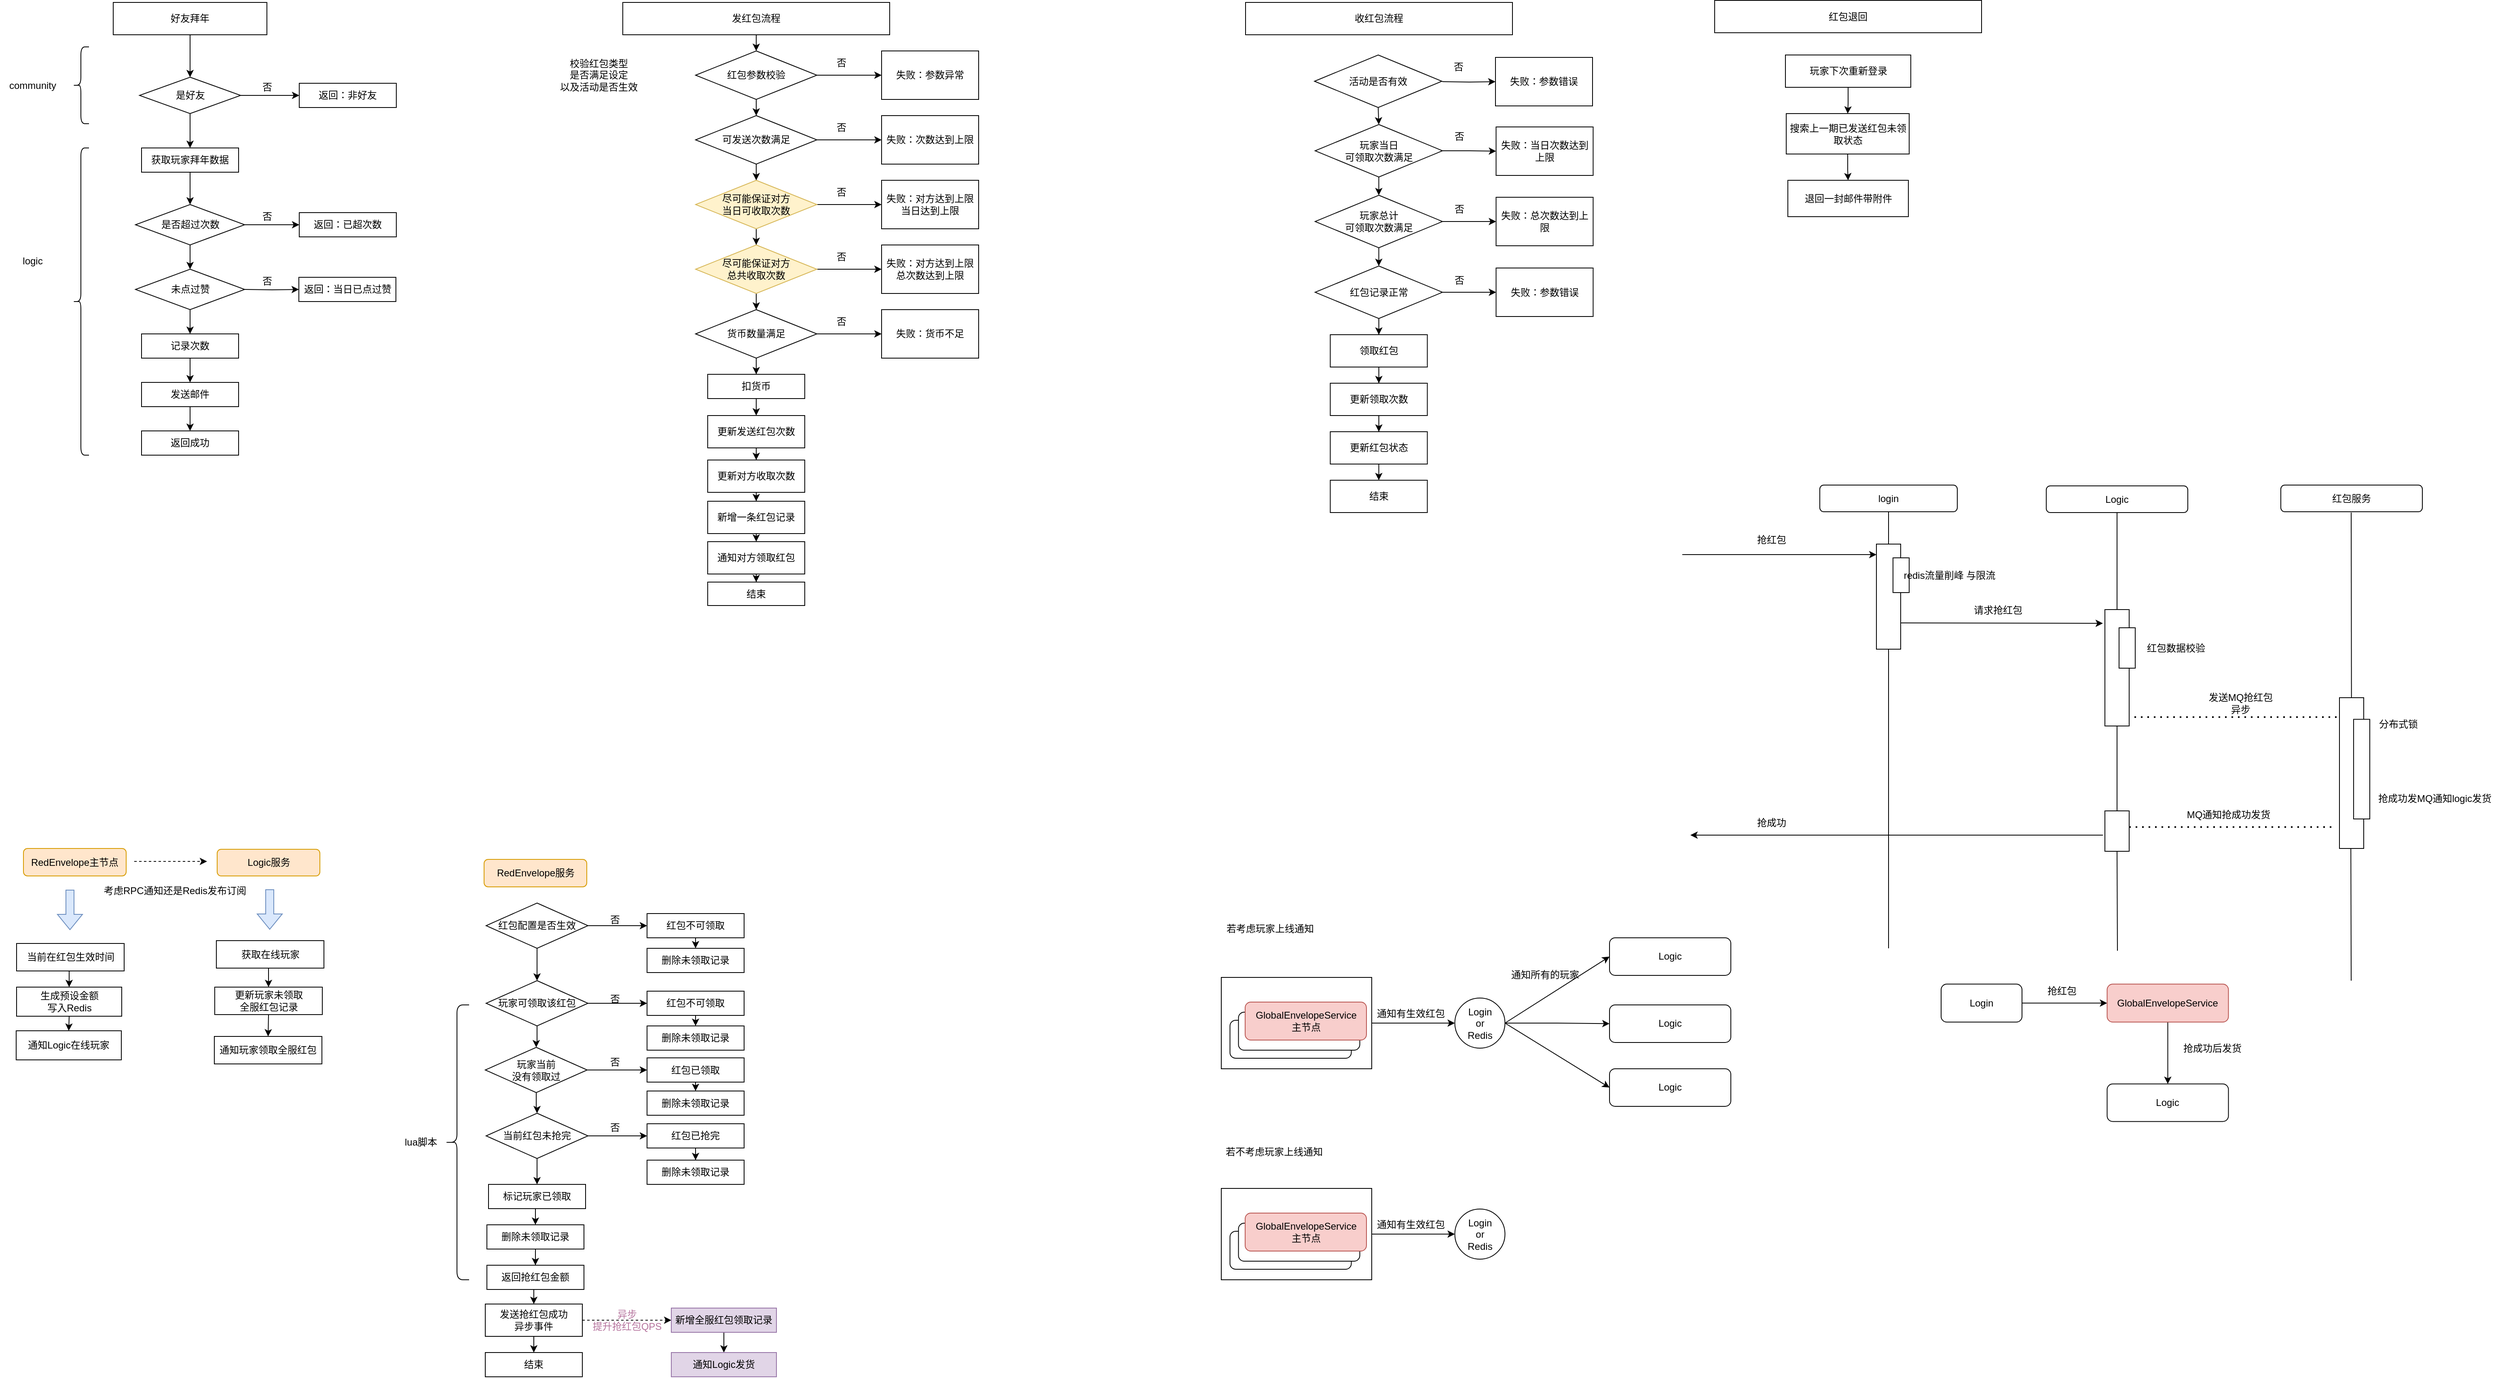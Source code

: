 <mxfile version="22.1.11" type="github">
  <diagram name="第 1 页" id="k30AQ0_j8heJgkMwq7Cr">
    <mxGraphModel dx="1434" dy="746" grid="1" gridSize="10" guides="1" tooltips="1" connect="1" arrows="1" fold="1" page="1" pageScale="1" pageWidth="4681" pageHeight="3300" math="0" shadow="0">
      <root>
        <mxCell id="0" />
        <mxCell id="1" parent="0" />
        <mxCell id="hCHVj-DYUr4DhaBlKn4_-14" style="edgeStyle=orthogonalEdgeStyle;rounded=0;orthogonalLoop=1;jettySize=auto;html=1;exitX=0.5;exitY=1;exitDx=0;exitDy=0;entryX=0.5;entryY=0;entryDx=0;entryDy=0;" parent="1" source="hCHVj-DYUr4DhaBlKn4_-1" target="hCHVj-DYUr4DhaBlKn4_-4" edge="1">
          <mxGeometry relative="1" as="geometry" />
        </mxCell>
        <mxCell id="hCHVj-DYUr4DhaBlKn4_-1" value="好友拜年" style="rounded=0;whiteSpace=wrap;html=1;" parent="1" vertex="1">
          <mxGeometry x="220" y="90" width="190" height="40" as="geometry" />
        </mxCell>
        <mxCell id="hCHVj-DYUr4DhaBlKn4_-15" style="edgeStyle=orthogonalEdgeStyle;rounded=0;orthogonalLoop=1;jettySize=auto;html=1;" parent="1" source="hCHVj-DYUr4DhaBlKn4_-4" target="hCHVj-DYUr4DhaBlKn4_-5" edge="1">
          <mxGeometry relative="1" as="geometry" />
        </mxCell>
        <mxCell id="hCHVj-DYUr4DhaBlKn4_-17" style="edgeStyle=orthogonalEdgeStyle;rounded=0;orthogonalLoop=1;jettySize=auto;html=1;exitX=0.5;exitY=1;exitDx=0;exitDy=0;" parent="1" source="hCHVj-DYUr4DhaBlKn4_-4" target="hCHVj-DYUr4DhaBlKn4_-7" edge="1">
          <mxGeometry relative="1" as="geometry" />
        </mxCell>
        <mxCell id="hCHVj-DYUr4DhaBlKn4_-4" value="是好友" style="rhombus;whiteSpace=wrap;html=1;" parent="1" vertex="1">
          <mxGeometry x="252.5" y="182.5" width="125" height="45" as="geometry" />
        </mxCell>
        <mxCell id="hCHVj-DYUr4DhaBlKn4_-5" value="返回：非好友" style="rounded=0;whiteSpace=wrap;html=1;" parent="1" vertex="1">
          <mxGeometry x="450" y="190" width="120" height="30" as="geometry" />
        </mxCell>
        <mxCell id="hCHVj-DYUr4DhaBlKn4_-18" style="edgeStyle=orthogonalEdgeStyle;rounded=0;orthogonalLoop=1;jettySize=auto;html=1;exitX=0.5;exitY=1;exitDx=0;exitDy=0;entryX=0.5;entryY=0;entryDx=0;entryDy=0;" parent="1" source="hCHVj-DYUr4DhaBlKn4_-7" target="hCHVj-DYUr4DhaBlKn4_-8" edge="1">
          <mxGeometry relative="1" as="geometry" />
        </mxCell>
        <mxCell id="hCHVj-DYUr4DhaBlKn4_-7" value="获取玩家拜年数据" style="rounded=0;whiteSpace=wrap;html=1;" parent="1" vertex="1">
          <mxGeometry x="255" y="270" width="120" height="30" as="geometry" />
        </mxCell>
        <mxCell id="hCHVj-DYUr4DhaBlKn4_-19" style="edgeStyle=orthogonalEdgeStyle;rounded=0;orthogonalLoop=1;jettySize=auto;html=1;exitX=0.5;exitY=1;exitDx=0;exitDy=0;entryX=0.5;entryY=0;entryDx=0;entryDy=0;" parent="1" target="hCHVj-DYUr4DhaBlKn4_-11" edge="1">
          <mxGeometry relative="1" as="geometry">
            <mxPoint x="315" y="470" as="sourcePoint" />
          </mxGeometry>
        </mxCell>
        <mxCell id="hCHVj-DYUr4DhaBlKn4_-22" style="edgeStyle=orthogonalEdgeStyle;rounded=0;orthogonalLoop=1;jettySize=auto;html=1;exitX=1;exitY=0.5;exitDx=0;exitDy=0;" parent="1" source="hCHVj-DYUr4DhaBlKn4_-8" target="hCHVj-DYUr4DhaBlKn4_-9" edge="1">
          <mxGeometry relative="1" as="geometry" />
        </mxCell>
        <mxCell id="hCHVj-DYUr4DhaBlKn4_-32" style="edgeStyle=orthogonalEdgeStyle;rounded=0;orthogonalLoop=1;jettySize=auto;html=1;exitX=0.5;exitY=1;exitDx=0;exitDy=0;" parent="1" source="hCHVj-DYUr4DhaBlKn4_-8" target="hCHVj-DYUr4DhaBlKn4_-28" edge="1">
          <mxGeometry relative="1" as="geometry" />
        </mxCell>
        <mxCell id="hCHVj-DYUr4DhaBlKn4_-8" value="是否超过次数" style="rhombus;whiteSpace=wrap;html=1;" parent="1" vertex="1">
          <mxGeometry x="247.5" y="340" width="135" height="50" as="geometry" />
        </mxCell>
        <mxCell id="hCHVj-DYUr4DhaBlKn4_-9" value="返回：已超次数" style="rounded=0;whiteSpace=wrap;html=1;" parent="1" vertex="1">
          <mxGeometry x="450" y="350" width="120" height="30" as="geometry" />
        </mxCell>
        <mxCell id="hCHVj-DYUr4DhaBlKn4_-20" style="edgeStyle=orthogonalEdgeStyle;rounded=0;orthogonalLoop=1;jettySize=auto;html=1;exitX=0.5;exitY=1;exitDx=0;exitDy=0;" parent="1" source="hCHVj-DYUr4DhaBlKn4_-11" target="hCHVj-DYUr4DhaBlKn4_-12" edge="1">
          <mxGeometry relative="1" as="geometry" />
        </mxCell>
        <mxCell id="hCHVj-DYUr4DhaBlKn4_-11" value="记录次数" style="rounded=0;whiteSpace=wrap;html=1;" parent="1" vertex="1">
          <mxGeometry x="255" y="500" width="120" height="30" as="geometry" />
        </mxCell>
        <mxCell id="hCHVj-DYUr4DhaBlKn4_-21" style="edgeStyle=orthogonalEdgeStyle;rounded=0;orthogonalLoop=1;jettySize=auto;html=1;exitX=0.5;exitY=1;exitDx=0;exitDy=0;entryX=0.5;entryY=0;entryDx=0;entryDy=0;" parent="1" source="hCHVj-DYUr4DhaBlKn4_-12" target="hCHVj-DYUr4DhaBlKn4_-13" edge="1">
          <mxGeometry relative="1" as="geometry" />
        </mxCell>
        <mxCell id="hCHVj-DYUr4DhaBlKn4_-12" value="发送邮件" style="rounded=0;whiteSpace=wrap;html=1;" parent="1" vertex="1">
          <mxGeometry x="255" y="560" width="120" height="30" as="geometry" />
        </mxCell>
        <mxCell id="hCHVj-DYUr4DhaBlKn4_-13" value="返回成功" style="rounded=0;whiteSpace=wrap;html=1;" parent="1" vertex="1">
          <mxGeometry x="255" y="620" width="120" height="30" as="geometry" />
        </mxCell>
        <mxCell id="hCHVj-DYUr4DhaBlKn4_-16" value="否" style="text;html=1;align=center;verticalAlign=middle;resizable=0;points=[];autosize=1;strokeColor=none;fillColor=none;" parent="1" vertex="1">
          <mxGeometry x="390" y="180" width="40" height="30" as="geometry" />
        </mxCell>
        <mxCell id="hCHVj-DYUr4DhaBlKn4_-23" value="否" style="text;html=1;align=center;verticalAlign=middle;resizable=0;points=[];autosize=1;strokeColor=none;fillColor=none;" parent="1" vertex="1">
          <mxGeometry x="390" y="340" width="40" height="30" as="geometry" />
        </mxCell>
        <mxCell id="hCHVj-DYUr4DhaBlKn4_-24" value="" style="shape=curlyBracket;whiteSpace=wrap;html=1;rounded=1;labelPosition=left;verticalLabelPosition=middle;align=right;verticalAlign=middle;" parent="1" vertex="1">
          <mxGeometry x="170" y="145" width="20" height="95" as="geometry" />
        </mxCell>
        <mxCell id="hCHVj-DYUr4DhaBlKn4_-25" value="community" style="text;html=1;align=center;verticalAlign=middle;resizable=0;points=[];autosize=1;strokeColor=none;fillColor=none;" parent="1" vertex="1">
          <mxGeometry x="80" y="177.5" width="80" height="30" as="geometry" />
        </mxCell>
        <mxCell id="hCHVj-DYUr4DhaBlKn4_-26" value="" style="shape=curlyBracket;whiteSpace=wrap;html=1;rounded=1;labelPosition=left;verticalLabelPosition=middle;align=right;verticalAlign=middle;" parent="1" vertex="1">
          <mxGeometry x="170" y="270" width="20" height="380" as="geometry" />
        </mxCell>
        <mxCell id="hCHVj-DYUr4DhaBlKn4_-27" value="logic" style="text;html=1;align=center;verticalAlign=middle;resizable=0;points=[];autosize=1;strokeColor=none;fillColor=none;" parent="1" vertex="1">
          <mxGeometry x="95" y="395" width="50" height="30" as="geometry" />
        </mxCell>
        <mxCell id="hCHVj-DYUr4DhaBlKn4_-28" value="未点过赞" style="rhombus;whiteSpace=wrap;html=1;" parent="1" vertex="1">
          <mxGeometry x="247.5" y="420" width="135" height="50" as="geometry" />
        </mxCell>
        <mxCell id="hCHVj-DYUr4DhaBlKn4_-29" style="edgeStyle=orthogonalEdgeStyle;rounded=0;orthogonalLoop=1;jettySize=auto;html=1;exitX=1;exitY=0.5;exitDx=0;exitDy=0;" parent="1" target="hCHVj-DYUr4DhaBlKn4_-30" edge="1">
          <mxGeometry relative="1" as="geometry">
            <mxPoint x="382.5" y="445" as="sourcePoint" />
          </mxGeometry>
        </mxCell>
        <mxCell id="hCHVj-DYUr4DhaBlKn4_-30" value="返回：当日已点过赞" style="rounded=0;whiteSpace=wrap;html=1;" parent="1" vertex="1">
          <mxGeometry x="449.5" y="430" width="120" height="30" as="geometry" />
        </mxCell>
        <mxCell id="hCHVj-DYUr4DhaBlKn4_-31" value="否" style="text;html=1;align=center;verticalAlign=middle;resizable=0;points=[];autosize=1;strokeColor=none;fillColor=none;" parent="1" vertex="1">
          <mxGeometry x="389.5" y="420" width="40" height="30" as="geometry" />
        </mxCell>
        <mxCell id="Fgh959vgi-olLZx6snVr-22" style="edgeStyle=orthogonalEdgeStyle;rounded=0;orthogonalLoop=1;jettySize=auto;html=1;exitX=0.5;exitY=1;exitDx=0;exitDy=0;entryX=0.5;entryY=0;entryDx=0;entryDy=0;" parent="1" source="Fgh959vgi-olLZx6snVr-1" target="Fgh959vgi-olLZx6snVr-3" edge="1">
          <mxGeometry relative="1" as="geometry" />
        </mxCell>
        <mxCell id="Fgh959vgi-olLZx6snVr-1" value="发红包流程" style="rounded=0;whiteSpace=wrap;html=1;" parent="1" vertex="1">
          <mxGeometry x="850" y="90" width="330" height="40" as="geometry" />
        </mxCell>
        <mxCell id="Fgh959vgi-olLZx6snVr-23" style="edgeStyle=orthogonalEdgeStyle;rounded=0;orthogonalLoop=1;jettySize=auto;html=1;exitX=0.5;exitY=1;exitDx=0;exitDy=0;" parent="1" source="Fgh959vgi-olLZx6snVr-3" target="Fgh959vgi-olLZx6snVr-5" edge="1">
          <mxGeometry relative="1" as="geometry" />
        </mxCell>
        <mxCell id="Fgh959vgi-olLZx6snVr-33" style="edgeStyle=orthogonalEdgeStyle;rounded=0;orthogonalLoop=1;jettySize=auto;html=1;exitX=1;exitY=0.5;exitDx=0;exitDy=0;" parent="1" source="Fgh959vgi-olLZx6snVr-3" target="Fgh959vgi-olLZx6snVr-6" edge="1">
          <mxGeometry relative="1" as="geometry" />
        </mxCell>
        <mxCell id="Fgh959vgi-olLZx6snVr-3" value="红包参数校验" style="rhombus;whiteSpace=wrap;html=1;" parent="1" vertex="1">
          <mxGeometry x="940" y="150" width="150" height="60" as="geometry" />
        </mxCell>
        <mxCell id="Fgh959vgi-olLZx6snVr-4" value="校验红包类型&lt;br&gt;是否满足设定&lt;br&gt;以及活动是否生效" style="text;html=1;align=center;verticalAlign=middle;resizable=0;points=[];autosize=1;strokeColor=none;fillColor=none;" parent="1" vertex="1">
          <mxGeometry x="760" y="150" width="120" height="60" as="geometry" />
        </mxCell>
        <mxCell id="Fgh959vgi-olLZx6snVr-24" style="edgeStyle=orthogonalEdgeStyle;rounded=0;orthogonalLoop=1;jettySize=auto;html=1;exitX=0.5;exitY=1;exitDx=0;exitDy=0;" parent="1" source="Fgh959vgi-olLZx6snVr-5" target="Fgh959vgi-olLZx6snVr-8" edge="1">
          <mxGeometry relative="1" as="geometry" />
        </mxCell>
        <mxCell id="Fgh959vgi-olLZx6snVr-34" style="edgeStyle=orthogonalEdgeStyle;rounded=0;orthogonalLoop=1;jettySize=auto;html=1;exitX=1;exitY=0.5;exitDx=0;exitDy=0;" parent="1" source="Fgh959vgi-olLZx6snVr-5" target="Fgh959vgi-olLZx6snVr-7" edge="1">
          <mxGeometry relative="1" as="geometry" />
        </mxCell>
        <mxCell id="Fgh959vgi-olLZx6snVr-5" value="可发送次数满足" style="rhombus;whiteSpace=wrap;html=1;" parent="1" vertex="1">
          <mxGeometry x="940" y="230" width="150" height="60" as="geometry" />
        </mxCell>
        <mxCell id="Fgh959vgi-olLZx6snVr-6" value="失败：参数异常" style="rounded=0;whiteSpace=wrap;html=1;" parent="1" vertex="1">
          <mxGeometry x="1170" y="150" width="120" height="60" as="geometry" />
        </mxCell>
        <mxCell id="Fgh959vgi-olLZx6snVr-7" value="失败：次数达到上限" style="rounded=0;whiteSpace=wrap;html=1;" parent="1" vertex="1">
          <mxGeometry x="1170" y="230" width="120" height="60" as="geometry" />
        </mxCell>
        <mxCell id="Fgh959vgi-olLZx6snVr-25" style="edgeStyle=orthogonalEdgeStyle;rounded=0;orthogonalLoop=1;jettySize=auto;html=1;exitX=0.5;exitY=1;exitDx=0;exitDy=0;" parent="1" source="Fgh959vgi-olLZx6snVr-8" target="Fgh959vgi-olLZx6snVr-10" edge="1">
          <mxGeometry relative="1" as="geometry" />
        </mxCell>
        <mxCell id="Fgh959vgi-olLZx6snVr-35" style="edgeStyle=orthogonalEdgeStyle;rounded=0;orthogonalLoop=1;jettySize=auto;html=1;exitX=1;exitY=0.5;exitDx=0;exitDy=0;" parent="1" source="Fgh959vgi-olLZx6snVr-8" target="Fgh959vgi-olLZx6snVr-9" edge="1">
          <mxGeometry relative="1" as="geometry" />
        </mxCell>
        <mxCell id="Fgh959vgi-olLZx6snVr-8" value="尽可能保证对方&lt;br&gt;当日可收取次数" style="rhombus;whiteSpace=wrap;html=1;fillColor=#fff2cc;strokeColor=#d6b656;" parent="1" vertex="1">
          <mxGeometry x="940" y="310" width="150" height="60" as="geometry" />
        </mxCell>
        <mxCell id="Fgh959vgi-olLZx6snVr-9" value="失败：对方达到上限&lt;br&gt;当日达到上限" style="rounded=0;whiteSpace=wrap;html=1;" parent="1" vertex="1">
          <mxGeometry x="1170" y="310" width="120" height="60" as="geometry" />
        </mxCell>
        <mxCell id="Fgh959vgi-olLZx6snVr-26" style="edgeStyle=orthogonalEdgeStyle;rounded=0;orthogonalLoop=1;jettySize=auto;html=1;exitX=0.5;exitY=1;exitDx=0;exitDy=0;" parent="1" source="Fgh959vgi-olLZx6snVr-10" target="Fgh959vgi-olLZx6snVr-14" edge="1">
          <mxGeometry relative="1" as="geometry" />
        </mxCell>
        <mxCell id="Fgh959vgi-olLZx6snVr-36" style="edgeStyle=orthogonalEdgeStyle;rounded=0;orthogonalLoop=1;jettySize=auto;html=1;exitX=1;exitY=0.5;exitDx=0;exitDy=0;" parent="1" source="Fgh959vgi-olLZx6snVr-10" target="Fgh959vgi-olLZx6snVr-11" edge="1">
          <mxGeometry relative="1" as="geometry" />
        </mxCell>
        <mxCell id="Fgh959vgi-olLZx6snVr-10" value="尽可能保证对方&lt;br&gt;总共收取次数" style="rhombus;whiteSpace=wrap;html=1;fillColor=#fff2cc;strokeColor=#d6b656;" parent="1" vertex="1">
          <mxGeometry x="940" y="390" width="150" height="60" as="geometry" />
        </mxCell>
        <mxCell id="Fgh959vgi-olLZx6snVr-11" value="失败：对方达到上限&lt;br&gt;总次数达到上限" style="rounded=0;whiteSpace=wrap;html=1;" parent="1" vertex="1">
          <mxGeometry x="1170" y="390" width="120" height="60" as="geometry" />
        </mxCell>
        <mxCell id="Fgh959vgi-olLZx6snVr-27" style="edgeStyle=orthogonalEdgeStyle;rounded=0;orthogonalLoop=1;jettySize=auto;html=1;exitX=0.5;exitY=1;exitDx=0;exitDy=0;" parent="1" source="Fgh959vgi-olLZx6snVr-14" target="Fgh959vgi-olLZx6snVr-16" edge="1">
          <mxGeometry relative="1" as="geometry" />
        </mxCell>
        <mxCell id="Fgh959vgi-olLZx6snVr-37" style="edgeStyle=orthogonalEdgeStyle;rounded=0;orthogonalLoop=1;jettySize=auto;html=1;exitX=1;exitY=0.5;exitDx=0;exitDy=0;" parent="1" source="Fgh959vgi-olLZx6snVr-14" target="Fgh959vgi-olLZx6snVr-15" edge="1">
          <mxGeometry relative="1" as="geometry" />
        </mxCell>
        <mxCell id="Fgh959vgi-olLZx6snVr-14" value="货币数量满足" style="rhombus;whiteSpace=wrap;html=1;" parent="1" vertex="1">
          <mxGeometry x="940" y="470" width="150" height="60" as="geometry" />
        </mxCell>
        <mxCell id="Fgh959vgi-olLZx6snVr-15" value="失败：货币不足" style="rounded=0;whiteSpace=wrap;html=1;" parent="1" vertex="1">
          <mxGeometry x="1170" y="470" width="120" height="60" as="geometry" />
        </mxCell>
        <mxCell id="Fgh959vgi-olLZx6snVr-28" style="edgeStyle=orthogonalEdgeStyle;rounded=0;orthogonalLoop=1;jettySize=auto;html=1;exitX=0.5;exitY=1;exitDx=0;exitDy=0;" parent="1" source="Fgh959vgi-olLZx6snVr-16" target="Fgh959vgi-olLZx6snVr-17" edge="1">
          <mxGeometry relative="1" as="geometry" />
        </mxCell>
        <mxCell id="Fgh959vgi-olLZx6snVr-16" value="扣货币" style="rounded=0;whiteSpace=wrap;html=1;" parent="1" vertex="1">
          <mxGeometry x="955" y="550" width="120" height="30" as="geometry" />
        </mxCell>
        <mxCell id="Fgh959vgi-olLZx6snVr-29" style="edgeStyle=orthogonalEdgeStyle;rounded=0;orthogonalLoop=1;jettySize=auto;html=1;exitX=0.5;exitY=1;exitDx=0;exitDy=0;" parent="1" source="Fgh959vgi-olLZx6snVr-17" target="Fgh959vgi-olLZx6snVr-18" edge="1">
          <mxGeometry relative="1" as="geometry" />
        </mxCell>
        <mxCell id="Fgh959vgi-olLZx6snVr-17" value="更新发送红包次数" style="rounded=0;whiteSpace=wrap;html=1;" parent="1" vertex="1">
          <mxGeometry x="955" y="601" width="120" height="40" as="geometry" />
        </mxCell>
        <mxCell id="Fgh959vgi-olLZx6snVr-30" style="edgeStyle=orthogonalEdgeStyle;rounded=0;orthogonalLoop=1;jettySize=auto;html=1;exitX=0.5;exitY=1;exitDx=0;exitDy=0;" parent="1" source="Fgh959vgi-olLZx6snVr-18" target="Fgh959vgi-olLZx6snVr-19" edge="1">
          <mxGeometry relative="1" as="geometry" />
        </mxCell>
        <mxCell id="Fgh959vgi-olLZx6snVr-18" value="更新对方收取次数" style="rounded=0;whiteSpace=wrap;html=1;" parent="1" vertex="1">
          <mxGeometry x="955" y="656" width="120" height="40" as="geometry" />
        </mxCell>
        <mxCell id="Fgh959vgi-olLZx6snVr-31" style="edgeStyle=orthogonalEdgeStyle;rounded=0;orthogonalLoop=1;jettySize=auto;html=1;exitX=0.5;exitY=1;exitDx=0;exitDy=0;entryX=0.5;entryY=0;entryDx=0;entryDy=0;" parent="1" source="Fgh959vgi-olLZx6snVr-19" target="Fgh959vgi-olLZx6snVr-20" edge="1">
          <mxGeometry relative="1" as="geometry" />
        </mxCell>
        <mxCell id="Fgh959vgi-olLZx6snVr-19" value="新增一条红包记录" style="rounded=0;whiteSpace=wrap;html=1;" parent="1" vertex="1">
          <mxGeometry x="955" y="707" width="120" height="40" as="geometry" />
        </mxCell>
        <mxCell id="Fgh959vgi-olLZx6snVr-32" style="edgeStyle=orthogonalEdgeStyle;rounded=0;orthogonalLoop=1;jettySize=auto;html=1;exitX=0.5;exitY=1;exitDx=0;exitDy=0;" parent="1" source="Fgh959vgi-olLZx6snVr-20" target="Fgh959vgi-olLZx6snVr-21" edge="1">
          <mxGeometry relative="1" as="geometry" />
        </mxCell>
        <mxCell id="Fgh959vgi-olLZx6snVr-20" value="通知对方领取红包" style="rounded=0;whiteSpace=wrap;html=1;" parent="1" vertex="1">
          <mxGeometry x="955" y="757" width="120" height="40" as="geometry" />
        </mxCell>
        <mxCell id="Fgh959vgi-olLZx6snVr-21" value="结束" style="rounded=0;whiteSpace=wrap;html=1;" parent="1" vertex="1">
          <mxGeometry x="955" y="807" width="120" height="29" as="geometry" />
        </mxCell>
        <mxCell id="Fgh959vgi-olLZx6snVr-71" value="收红包流程" style="rounded=0;whiteSpace=wrap;html=1;" parent="1" vertex="1">
          <mxGeometry x="1620" y="90" width="330" height="40" as="geometry" />
        </mxCell>
        <mxCell id="Fgh959vgi-olLZx6snVr-85" style="edgeStyle=orthogonalEdgeStyle;rounded=0;orthogonalLoop=1;jettySize=auto;html=1;exitX=0.5;exitY=1;exitDx=0;exitDy=0;entryX=0.5;entryY=0;entryDx=0;entryDy=0;" parent="1" source="Fgh959vgi-olLZx6snVr-73" target="Fgh959vgi-olLZx6snVr-75" edge="1">
          <mxGeometry relative="1" as="geometry" />
        </mxCell>
        <mxCell id="Fgh959vgi-olLZx6snVr-99" style="edgeStyle=orthogonalEdgeStyle;rounded=0;orthogonalLoop=1;jettySize=auto;html=1;exitX=1;exitY=0.5;exitDx=0;exitDy=0;" parent="1" source="Fgh959vgi-olLZx6snVr-73" target="Fgh959vgi-olLZx6snVr-74" edge="1">
          <mxGeometry relative="1" as="geometry" />
        </mxCell>
        <mxCell id="Fgh959vgi-olLZx6snVr-73" value="玩家当日&lt;br&gt;可领取次数满足" style="rhombus;whiteSpace=wrap;html=1;" parent="1" vertex="1">
          <mxGeometry x="1706" y="241" width="157.5" height="65" as="geometry" />
        </mxCell>
        <mxCell id="Fgh959vgi-olLZx6snVr-74" value="失败：当日次数达到上限" style="rounded=0;whiteSpace=wrap;html=1;" parent="1" vertex="1">
          <mxGeometry x="1929.75" y="244" width="120" height="60" as="geometry" />
        </mxCell>
        <mxCell id="Fgh959vgi-olLZx6snVr-86" style="edgeStyle=orthogonalEdgeStyle;rounded=0;orthogonalLoop=1;jettySize=auto;html=1;exitX=0.5;exitY=1;exitDx=0;exitDy=0;entryX=0.5;entryY=0;entryDx=0;entryDy=0;" parent="1" source="Fgh959vgi-olLZx6snVr-75" target="Fgh959vgi-olLZx6snVr-77" edge="1">
          <mxGeometry relative="1" as="geometry" />
        </mxCell>
        <mxCell id="Fgh959vgi-olLZx6snVr-100" style="edgeStyle=orthogonalEdgeStyle;rounded=0;orthogonalLoop=1;jettySize=auto;html=1;exitX=1;exitY=0.5;exitDx=0;exitDy=0;" parent="1" source="Fgh959vgi-olLZx6snVr-75" target="Fgh959vgi-olLZx6snVr-76" edge="1">
          <mxGeometry relative="1" as="geometry" />
        </mxCell>
        <mxCell id="Fgh959vgi-olLZx6snVr-75" value="玩家总计&lt;br&gt;可领取次数满足" style="rhombus;whiteSpace=wrap;html=1;" parent="1" vertex="1">
          <mxGeometry x="1706" y="328.5" width="157.5" height="65" as="geometry" />
        </mxCell>
        <mxCell id="Fgh959vgi-olLZx6snVr-76" value="失败：总次数达到上限" style="rounded=0;whiteSpace=wrap;html=1;" parent="1" vertex="1">
          <mxGeometry x="1929.75" y="331" width="120" height="60" as="geometry" />
        </mxCell>
        <mxCell id="Fgh959vgi-olLZx6snVr-87" style="edgeStyle=orthogonalEdgeStyle;rounded=0;orthogonalLoop=1;jettySize=auto;html=1;exitX=0.5;exitY=1;exitDx=0;exitDy=0;" parent="1" source="Fgh959vgi-olLZx6snVr-77" target="Fgh959vgi-olLZx6snVr-80" edge="1">
          <mxGeometry relative="1" as="geometry" />
        </mxCell>
        <mxCell id="Fgh959vgi-olLZx6snVr-102" style="edgeStyle=orthogonalEdgeStyle;rounded=0;orthogonalLoop=1;jettySize=auto;html=1;exitX=1;exitY=0.5;exitDx=0;exitDy=0;" parent="1" source="Fgh959vgi-olLZx6snVr-77" target="Fgh959vgi-olLZx6snVr-78" edge="1">
          <mxGeometry relative="1" as="geometry" />
        </mxCell>
        <mxCell id="Fgh959vgi-olLZx6snVr-77" value="红包记录正常" style="rhombus;whiteSpace=wrap;html=1;" parent="1" vertex="1">
          <mxGeometry x="1706" y="416" width="157.5" height="65" as="geometry" />
        </mxCell>
        <mxCell id="Fgh959vgi-olLZx6snVr-78" value="失败：参数错误" style="rounded=0;whiteSpace=wrap;html=1;" parent="1" vertex="1">
          <mxGeometry x="1929.75" y="418.5" width="120" height="60" as="geometry" />
        </mxCell>
        <mxCell id="Fgh959vgi-olLZx6snVr-88" style="edgeStyle=orthogonalEdgeStyle;rounded=0;orthogonalLoop=1;jettySize=auto;html=1;exitX=0.5;exitY=1;exitDx=0;exitDy=0;" parent="1" source="Fgh959vgi-olLZx6snVr-80" target="Fgh959vgi-olLZx6snVr-81" edge="1">
          <mxGeometry relative="1" as="geometry" />
        </mxCell>
        <mxCell id="Fgh959vgi-olLZx6snVr-80" value="领取红包" style="rounded=0;whiteSpace=wrap;html=1;" parent="1" vertex="1">
          <mxGeometry x="1724.75" y="501" width="120" height="40" as="geometry" />
        </mxCell>
        <mxCell id="Fgh959vgi-olLZx6snVr-89" style="edgeStyle=orthogonalEdgeStyle;rounded=0;orthogonalLoop=1;jettySize=auto;html=1;exitX=0.5;exitY=1;exitDx=0;exitDy=0;" parent="1" source="Fgh959vgi-olLZx6snVr-81" target="Fgh959vgi-olLZx6snVr-82" edge="1">
          <mxGeometry relative="1" as="geometry" />
        </mxCell>
        <mxCell id="Fgh959vgi-olLZx6snVr-81" value="更新领取次数" style="rounded=0;whiteSpace=wrap;html=1;" parent="1" vertex="1">
          <mxGeometry x="1724.75" y="561" width="120" height="40" as="geometry" />
        </mxCell>
        <mxCell id="Fgh959vgi-olLZx6snVr-90" style="edgeStyle=orthogonalEdgeStyle;rounded=0;orthogonalLoop=1;jettySize=auto;html=1;exitX=0.5;exitY=1;exitDx=0;exitDy=0;entryX=0.5;entryY=0;entryDx=0;entryDy=0;" parent="1" source="Fgh959vgi-olLZx6snVr-82" target="Fgh959vgi-olLZx6snVr-83" edge="1">
          <mxGeometry relative="1" as="geometry" />
        </mxCell>
        <mxCell id="Fgh959vgi-olLZx6snVr-82" value="更新红包状态" style="rounded=0;whiteSpace=wrap;html=1;" parent="1" vertex="1">
          <mxGeometry x="1724.75" y="621" width="120" height="40" as="geometry" />
        </mxCell>
        <mxCell id="Fgh959vgi-olLZx6snVr-83" value="结束" style="rounded=0;whiteSpace=wrap;html=1;" parent="1" vertex="1">
          <mxGeometry x="1724.75" y="681" width="120" height="40" as="geometry" />
        </mxCell>
        <mxCell id="Fgh959vgi-olLZx6snVr-91" value="否" style="text;html=1;align=center;verticalAlign=middle;resizable=0;points=[];autosize=1;strokeColor=none;fillColor=none;" parent="1" vertex="1">
          <mxGeometry x="1100" y="150" width="40" height="30" as="geometry" />
        </mxCell>
        <mxCell id="Fgh959vgi-olLZx6snVr-94" value="否" style="text;html=1;align=center;verticalAlign=middle;resizable=0;points=[];autosize=1;strokeColor=none;fillColor=none;" parent="1" vertex="1">
          <mxGeometry x="1100" y="230" width="40" height="30" as="geometry" />
        </mxCell>
        <mxCell id="Fgh959vgi-olLZx6snVr-95" value="否" style="text;html=1;align=center;verticalAlign=middle;resizable=0;points=[];autosize=1;strokeColor=none;fillColor=none;" parent="1" vertex="1">
          <mxGeometry x="1100" y="310" width="40" height="30" as="geometry" />
        </mxCell>
        <mxCell id="Fgh959vgi-olLZx6snVr-96" value="否" style="text;html=1;align=center;verticalAlign=middle;resizable=0;points=[];autosize=1;strokeColor=none;fillColor=none;" parent="1" vertex="1">
          <mxGeometry x="1100" y="390" width="40" height="30" as="geometry" />
        </mxCell>
        <mxCell id="Fgh959vgi-olLZx6snVr-97" value="否" style="text;html=1;align=center;verticalAlign=middle;resizable=0;points=[];autosize=1;strokeColor=none;fillColor=none;" parent="1" vertex="1">
          <mxGeometry x="1100" y="470" width="40" height="30" as="geometry" />
        </mxCell>
        <mxCell id="Fgh959vgi-olLZx6snVr-98" value="否" style="text;html=1;align=center;verticalAlign=middle;resizable=0;points=[];autosize=1;strokeColor=none;fillColor=none;" parent="1" vertex="1">
          <mxGeometry x="1863.5" y="241" width="40" height="30" as="geometry" />
        </mxCell>
        <mxCell id="Fgh959vgi-olLZx6snVr-101" value="否" style="text;html=1;align=center;verticalAlign=middle;resizable=0;points=[];autosize=1;strokeColor=none;fillColor=none;" parent="1" vertex="1">
          <mxGeometry x="1863.5" y="331" width="40" height="30" as="geometry" />
        </mxCell>
        <mxCell id="Fgh959vgi-olLZx6snVr-103" value="否" style="text;html=1;align=center;verticalAlign=middle;resizable=0;points=[];autosize=1;strokeColor=none;fillColor=none;" parent="1" vertex="1">
          <mxGeometry x="1863.5" y="418.5" width="40" height="30" as="geometry" />
        </mxCell>
        <mxCell id="Fgh959vgi-olLZx6snVr-105" value="红包退回" style="rounded=0;whiteSpace=wrap;html=1;" parent="1" vertex="1">
          <mxGeometry x="2200" y="87.5" width="330" height="40" as="geometry" />
        </mxCell>
        <mxCell id="Fgh959vgi-olLZx6snVr-132" style="edgeStyle=orthogonalEdgeStyle;rounded=0;orthogonalLoop=1;jettySize=auto;html=1;exitX=0.5;exitY=1;exitDx=0;exitDy=0;" parent="1" source="Fgh959vgi-olLZx6snVr-128" target="Fgh959vgi-olLZx6snVr-130" edge="1">
          <mxGeometry relative="1" as="geometry" />
        </mxCell>
        <mxCell id="Fgh959vgi-olLZx6snVr-128" value="玩家下次重新登录" style="rounded=0;whiteSpace=wrap;html=1;" parent="1" vertex="1">
          <mxGeometry x="2287.5" y="155" width="155" height="40" as="geometry" />
        </mxCell>
        <mxCell id="Fgh959vgi-olLZx6snVr-133" style="edgeStyle=orthogonalEdgeStyle;rounded=0;orthogonalLoop=1;jettySize=auto;html=1;exitX=0.5;exitY=1;exitDx=0;exitDy=0;" parent="1" source="Fgh959vgi-olLZx6snVr-130" target="Fgh959vgi-olLZx6snVr-131" edge="1">
          <mxGeometry relative="1" as="geometry" />
        </mxCell>
        <mxCell id="Fgh959vgi-olLZx6snVr-130" value="搜索上一期已发送红包未领取状态" style="rounded=0;whiteSpace=wrap;html=1;" parent="1" vertex="1">
          <mxGeometry x="2288.5" y="227.5" width="152" height="50" as="geometry" />
        </mxCell>
        <mxCell id="Fgh959vgi-olLZx6snVr-131" value="退回一封邮件带附件" style="rounded=0;whiteSpace=wrap;html=1;" parent="1" vertex="1">
          <mxGeometry x="2290.5" y="310" width="149" height="45" as="geometry" />
        </mxCell>
        <mxCell id="Fgh959vgi-olLZx6snVr-136" style="edgeStyle=orthogonalEdgeStyle;rounded=0;orthogonalLoop=1;jettySize=auto;html=1;exitX=0.5;exitY=1;exitDx=0;exitDy=0;entryX=0.5;entryY=0;entryDx=0;entryDy=0;" parent="1" source="Fgh959vgi-olLZx6snVr-134" target="Fgh959vgi-olLZx6snVr-73" edge="1">
          <mxGeometry relative="1" as="geometry" />
        </mxCell>
        <mxCell id="Fgh959vgi-olLZx6snVr-134" value="活动是否有效" style="rhombus;whiteSpace=wrap;html=1;" parent="1" vertex="1">
          <mxGeometry x="1705.25" y="155" width="157.5" height="65" as="geometry" />
        </mxCell>
        <mxCell id="Fgh959vgi-olLZx6snVr-137" style="edgeStyle=orthogonalEdgeStyle;rounded=0;orthogonalLoop=1;jettySize=auto;html=1;exitX=1;exitY=0.5;exitDx=0;exitDy=0;" parent="1" target="Fgh959vgi-olLZx6snVr-138" edge="1">
          <mxGeometry relative="1" as="geometry">
            <mxPoint x="1863.25" y="188" as="sourcePoint" />
          </mxGeometry>
        </mxCell>
        <mxCell id="Fgh959vgi-olLZx6snVr-138" value="失败：参数错误" style="rounded=0;whiteSpace=wrap;html=1;" parent="1" vertex="1">
          <mxGeometry x="1929" y="158" width="120" height="60" as="geometry" />
        </mxCell>
        <mxCell id="Fgh959vgi-olLZx6snVr-139" value="否" style="text;html=1;align=center;verticalAlign=middle;resizable=0;points=[];autosize=1;strokeColor=none;fillColor=none;" parent="1" vertex="1">
          <mxGeometry x="1862.75" y="155" width="40" height="30" as="geometry" />
        </mxCell>
        <mxCell id="Fgh959vgi-olLZx6snVr-143" value="login" style="rounded=1;whiteSpace=wrap;html=1;" parent="1" vertex="1">
          <mxGeometry x="2330" y="687" width="170" height="33" as="geometry" />
        </mxCell>
        <mxCell id="Fgh959vgi-olLZx6snVr-144" value="" style="endArrow=none;html=1;rounded=0;" parent="1" source="Fgh959vgi-olLZx6snVr-146" target="Fgh959vgi-olLZx6snVr-143" edge="1">
          <mxGeometry width="50" height="50" relative="1" as="geometry">
            <mxPoint x="2415" y="1260" as="sourcePoint" />
            <mxPoint x="2540" y="980" as="targetPoint" />
          </mxGeometry>
        </mxCell>
        <mxCell id="Fgh959vgi-olLZx6snVr-147" value="" style="endArrow=none;html=1;rounded=0;" parent="1" target="Fgh959vgi-olLZx6snVr-146" edge="1">
          <mxGeometry width="50" height="50" relative="1" as="geometry">
            <mxPoint x="2415" y="1260" as="sourcePoint" />
            <mxPoint x="2415" y="720" as="targetPoint" />
          </mxGeometry>
        </mxCell>
        <mxCell id="Fgh959vgi-olLZx6snVr-146" value="" style="rounded=0;whiteSpace=wrap;html=1;" parent="1" vertex="1">
          <mxGeometry x="2400" y="760" width="30" height="130" as="geometry" />
        </mxCell>
        <mxCell id="Fgh959vgi-olLZx6snVr-148" value="" style="endArrow=classic;html=1;rounded=0;entryX=0;entryY=0.385;entryDx=0;entryDy=0;entryPerimeter=0;" parent="1" edge="1">
          <mxGeometry width="50" height="50" relative="1" as="geometry">
            <mxPoint x="2160" y="773" as="sourcePoint" />
            <mxPoint x="2400" y="773.05" as="targetPoint" />
          </mxGeometry>
        </mxCell>
        <mxCell id="Fgh959vgi-olLZx6snVr-149" value="抢红包" style="text;html=1;align=center;verticalAlign=middle;resizable=0;points=[];autosize=1;strokeColor=none;fillColor=none;" parent="1" vertex="1">
          <mxGeometry x="2240" y="740" width="60" height="30" as="geometry" />
        </mxCell>
        <mxCell id="Fgh959vgi-olLZx6snVr-150" value="" style="rounded=0;whiteSpace=wrap;html=1;" parent="1" vertex="1">
          <mxGeometry x="2420.5" y="777" width="20" height="43" as="geometry" />
        </mxCell>
        <mxCell id="Fgh959vgi-olLZx6snVr-152" value="redis流量削峰 与限流" style="text;html=1;align=center;verticalAlign=middle;resizable=0;points=[];autosize=1;strokeColor=none;fillColor=none;" parent="1" vertex="1">
          <mxGeometry x="2419.5" y="783.5" width="140" height="30" as="geometry" />
        </mxCell>
        <mxCell id="Fgh959vgi-olLZx6snVr-153" value="红包服务" style="rounded=1;whiteSpace=wrap;html=1;" parent="1" vertex="1">
          <mxGeometry x="2900" y="687" width="175" height="33" as="geometry" />
        </mxCell>
        <mxCell id="Fgh959vgi-olLZx6snVr-163" value="" style="endArrow=none;html=1;rounded=0;entryX=0.469;entryY=0.939;entryDx=0;entryDy=0;entryPerimeter=0;" parent="1" source="Fgh959vgi-olLZx6snVr-185" edge="1">
          <mxGeometry width="50" height="50" relative="1" as="geometry">
            <mxPoint x="2990" y="1290" as="sourcePoint" />
            <mxPoint x="2987.01" y="720.997" as="targetPoint" />
          </mxGeometry>
        </mxCell>
        <mxCell id="Fgh959vgi-olLZx6snVr-170" value="Logic" style="rounded=1;whiteSpace=wrap;html=1;" parent="1" vertex="1">
          <mxGeometry x="2610" y="688" width="175" height="33" as="geometry" />
        </mxCell>
        <mxCell id="Fgh959vgi-olLZx6snVr-171" value="" style="endArrow=none;html=1;rounded=0;entryX=0.5;entryY=1;entryDx=0;entryDy=0;" parent="1" source="Fgh959vgi-olLZx6snVr-172" target="Fgh959vgi-olLZx6snVr-170" edge="1">
          <mxGeometry width="50" height="50" relative="1" as="geometry">
            <mxPoint x="2700" y="1263" as="sourcePoint" />
            <mxPoint x="2714" y="972" as="targetPoint" />
          </mxGeometry>
        </mxCell>
        <mxCell id="Fgh959vgi-olLZx6snVr-176" value="抢成功" style="text;html=1;align=center;verticalAlign=middle;resizable=0;points=[];autosize=1;strokeColor=none;fillColor=none;" parent="1" vertex="1">
          <mxGeometry x="2240" y="1090" width="60" height="30" as="geometry" />
        </mxCell>
        <mxCell id="Fgh959vgi-olLZx6snVr-177" value="" style="endArrow=classic;html=1;rounded=0;exitX=1;exitY=0.75;exitDx=0;exitDy=0;" parent="1" source="Fgh959vgi-olLZx6snVr-146" edge="1">
          <mxGeometry width="50" height="50" relative="1" as="geometry">
            <mxPoint x="2450" y="890" as="sourcePoint" />
            <mxPoint x="2680" y="858" as="targetPoint" />
          </mxGeometry>
        </mxCell>
        <mxCell id="Fgh959vgi-olLZx6snVr-178" value="" style="endArrow=none;html=1;rounded=0;entryX=0.5;entryY=1;entryDx=0;entryDy=0;" parent="1" source="Fgh959vgi-olLZx6snVr-193" target="Fgh959vgi-olLZx6snVr-172" edge="1">
          <mxGeometry width="50" height="50" relative="1" as="geometry">
            <mxPoint x="2698" y="1263" as="sourcePoint" />
            <mxPoint x="2698" y="721" as="targetPoint" />
          </mxGeometry>
        </mxCell>
        <mxCell id="Fgh959vgi-olLZx6snVr-172" value="" style="rounded=0;whiteSpace=wrap;html=1;" parent="1" vertex="1">
          <mxGeometry x="2682.5" y="841" width="30" height="144" as="geometry" />
        </mxCell>
        <mxCell id="Fgh959vgi-olLZx6snVr-179" value="请求抢红包" style="text;html=1;align=center;verticalAlign=middle;resizable=0;points=[];autosize=1;strokeColor=none;fillColor=none;" parent="1" vertex="1">
          <mxGeometry x="2510" y="827" width="80" height="30" as="geometry" />
        </mxCell>
        <mxCell id="Fgh959vgi-olLZx6snVr-180" value="红包数据校验" style="text;html=1;align=center;verticalAlign=middle;resizable=0;points=[];autosize=1;strokeColor=none;fillColor=none;" parent="1" vertex="1">
          <mxGeometry x="2720" y="873.5" width="100" height="30" as="geometry" />
        </mxCell>
        <mxCell id="Fgh959vgi-olLZx6snVr-182" value="" style="whiteSpace=wrap;html=1;" parent="1" vertex="1">
          <mxGeometry x="2700" y="863.5" width="20" height="50" as="geometry" />
        </mxCell>
        <mxCell id="Fgh959vgi-olLZx6snVr-184" value="发送MQ抢红包&lt;br&gt;异步" style="text;html=1;align=center;verticalAlign=middle;resizable=0;points=[];autosize=1;strokeColor=none;fillColor=none;" parent="1" vertex="1">
          <mxGeometry x="2800" y="936.75" width="100" height="40" as="geometry" />
        </mxCell>
        <mxCell id="Fgh959vgi-olLZx6snVr-186" value="" style="endArrow=none;html=1;rounded=0;entryX=0.469;entryY=0.939;entryDx=0;entryDy=0;entryPerimeter=0;" parent="1" target="Fgh959vgi-olLZx6snVr-185" edge="1">
          <mxGeometry width="50" height="50" relative="1" as="geometry">
            <mxPoint x="2987" y="1300" as="sourcePoint" />
            <mxPoint x="2987.01" y="720.997" as="targetPoint" />
          </mxGeometry>
        </mxCell>
        <mxCell id="Fgh959vgi-olLZx6snVr-185" value="" style="rounded=0;whiteSpace=wrap;html=1;" parent="1" vertex="1">
          <mxGeometry x="2972.5" y="950" width="30" height="186.5" as="geometry" />
        </mxCell>
        <mxCell id="Fgh959vgi-olLZx6snVr-187" value="" style="whiteSpace=wrap;html=1;" parent="1" vertex="1">
          <mxGeometry x="2990" y="976.75" width="20" height="123.25" as="geometry" />
        </mxCell>
        <mxCell id="Fgh959vgi-olLZx6snVr-188" value="" style="endArrow=none;dashed=1;html=1;dashPattern=1 3;strokeWidth=2;rounded=0;exitX=1.217;exitY=0.924;exitDx=0;exitDy=0;exitPerimeter=0;entryX=-0.017;entryY=0.129;entryDx=0;entryDy=0;entryPerimeter=0;" parent="1" source="Fgh959vgi-olLZx6snVr-172" target="Fgh959vgi-olLZx6snVr-185" edge="1">
          <mxGeometry width="50" height="50" relative="1" as="geometry">
            <mxPoint x="2790" y="1050" as="sourcePoint" />
            <mxPoint x="2840" y="1000" as="targetPoint" />
          </mxGeometry>
        </mxCell>
        <mxCell id="Fgh959vgi-olLZx6snVr-191" value="分布式锁" style="text;html=1;align=center;verticalAlign=middle;resizable=0;points=[];autosize=1;strokeColor=none;fillColor=none;" parent="1" vertex="1">
          <mxGeometry x="3010" y="968" width="70" height="30" as="geometry" />
        </mxCell>
        <mxCell id="Fgh959vgi-olLZx6snVr-192" value="抢成功发MQ通知logic发货" style="text;html=1;align=center;verticalAlign=middle;resizable=0;points=[];autosize=1;strokeColor=none;fillColor=none;" parent="1" vertex="1">
          <mxGeometry x="3010" y="1060" width="160" height="30" as="geometry" />
        </mxCell>
        <mxCell id="Fgh959vgi-olLZx6snVr-194" value="" style="endArrow=none;html=1;rounded=0;entryX=0.5;entryY=1;entryDx=0;entryDy=0;" parent="1" target="Fgh959vgi-olLZx6snVr-193" edge="1">
          <mxGeometry width="50" height="50" relative="1" as="geometry">
            <mxPoint x="2698" y="1263" as="sourcePoint" />
            <mxPoint x="2698" y="985" as="targetPoint" />
          </mxGeometry>
        </mxCell>
        <mxCell id="Fgh959vgi-olLZx6snVr-193" value="" style="rounded=0;whiteSpace=wrap;html=1;" parent="1" vertex="1">
          <mxGeometry x="2682.5" y="1090" width="30" height="50" as="geometry" />
        </mxCell>
        <mxCell id="Fgh959vgi-olLZx6snVr-195" value="" style="endArrow=none;dashed=1;html=1;dashPattern=1 3;strokeWidth=2;rounded=0;exitX=1.217;exitY=0.924;exitDx=0;exitDy=0;exitPerimeter=0;entryX=-0.017;entryY=0.129;entryDx=0;entryDy=0;entryPerimeter=0;" parent="1" edge="1">
          <mxGeometry width="50" height="50" relative="1" as="geometry">
            <mxPoint x="2712.5" y="1110" as="sourcePoint" />
            <mxPoint x="2965.5" y="1110" as="targetPoint" />
          </mxGeometry>
        </mxCell>
        <mxCell id="Fgh959vgi-olLZx6snVr-196" value="MQ通知抢成功发货" style="text;html=1;align=center;verticalAlign=middle;resizable=0;points=[];autosize=1;strokeColor=none;fillColor=none;" parent="1" vertex="1">
          <mxGeometry x="2770" y="1080" width="130" height="30" as="geometry" />
        </mxCell>
        <mxCell id="Fgh959vgi-olLZx6snVr-197" value="" style="endArrow=classic;html=1;rounded=0;" parent="1" edge="1">
          <mxGeometry width="50" height="50" relative="1" as="geometry">
            <mxPoint x="2680" y="1120" as="sourcePoint" />
            <mxPoint x="2170" y="1120" as="targetPoint" />
          </mxGeometry>
        </mxCell>
        <mxCell id="67Jc1vOpYbCMyUr1DM_O-2" value="RedEnvelope主节点" style="rounded=1;whiteSpace=wrap;html=1;fillColor=#ffe6cc;strokeColor=#d79b00;" parent="1" vertex="1">
          <mxGeometry x="109" y="1136.5" width="127" height="34" as="geometry" />
        </mxCell>
        <mxCell id="67Jc1vOpYbCMyUr1DM_O-13" style="edgeStyle=orthogonalEdgeStyle;rounded=0;orthogonalLoop=1;jettySize=auto;html=1;exitX=0.5;exitY=1;exitDx=0;exitDy=0;entryX=0.5;entryY=0;entryDx=0;entryDy=0;" parent="1" source="67Jc1vOpYbCMyUr1DM_O-3" target="67Jc1vOpYbCMyUr1DM_O-4" edge="1">
          <mxGeometry relative="1" as="geometry" />
        </mxCell>
        <mxCell id="67Jc1vOpYbCMyUr1DM_O-3" value="当前在红包生效时间" style="rounded=0;whiteSpace=wrap;html=1;" parent="1" vertex="1">
          <mxGeometry x="100.5" y="1254" width="133" height="34" as="geometry" />
        </mxCell>
        <mxCell id="67Jc1vOpYbCMyUr1DM_O-14" style="edgeStyle=orthogonalEdgeStyle;rounded=0;orthogonalLoop=1;jettySize=auto;html=1;exitX=0.5;exitY=1;exitDx=0;exitDy=0;entryX=0.5;entryY=0;entryDx=0;entryDy=0;" parent="1" source="67Jc1vOpYbCMyUr1DM_O-4" target="67Jc1vOpYbCMyUr1DM_O-5" edge="1">
          <mxGeometry relative="1" as="geometry" />
        </mxCell>
        <mxCell id="67Jc1vOpYbCMyUr1DM_O-4" value="生成预设金额&lt;br&gt;写入Redis" style="rounded=0;whiteSpace=wrap;html=1;" parent="1" vertex="1">
          <mxGeometry x="100.5" y="1308" width="130" height="36" as="geometry" />
        </mxCell>
        <mxCell id="67Jc1vOpYbCMyUr1DM_O-5" value="通知Logic在线玩家" style="rounded=0;whiteSpace=wrap;html=1;" parent="1" vertex="1">
          <mxGeometry x="100" y="1362" width="130" height="36" as="geometry" />
        </mxCell>
        <mxCell id="67Jc1vOpYbCMyUr1DM_O-6" value="考虑RPC通知还是Redis发布订阅" style="text;html=1;align=center;verticalAlign=middle;resizable=0;points=[];autosize=1;strokeColor=none;fillColor=none;" parent="1" vertex="1">
          <mxGeometry x="196" y="1174" width="200" height="30" as="geometry" />
        </mxCell>
        <mxCell id="67Jc1vOpYbCMyUr1DM_O-8" value="Logic服务" style="rounded=1;whiteSpace=wrap;html=1;fillColor=#ffe6cc;strokeColor=#d79b00;" parent="1" vertex="1">
          <mxGeometry x="348.5" y="1137.5" width="127" height="33" as="geometry" />
        </mxCell>
        <mxCell id="67Jc1vOpYbCMyUr1DM_O-15" style="edgeStyle=orthogonalEdgeStyle;rounded=0;orthogonalLoop=1;jettySize=auto;html=1;exitX=0.5;exitY=1;exitDx=0;exitDy=0;entryX=0.5;entryY=0;entryDx=0;entryDy=0;" parent="1" source="67Jc1vOpYbCMyUr1DM_O-10" target="67Jc1vOpYbCMyUr1DM_O-11" edge="1">
          <mxGeometry relative="1" as="geometry" />
        </mxCell>
        <mxCell id="67Jc1vOpYbCMyUr1DM_O-10" value="获取在线玩家" style="rounded=0;whiteSpace=wrap;html=1;" parent="1" vertex="1">
          <mxGeometry x="347.5" y="1250.5" width="133" height="34" as="geometry" />
        </mxCell>
        <mxCell id="67Jc1vOpYbCMyUr1DM_O-16" style="edgeStyle=orthogonalEdgeStyle;rounded=0;orthogonalLoop=1;jettySize=auto;html=1;exitX=0.5;exitY=1;exitDx=0;exitDy=0;entryX=0.5;entryY=0;entryDx=0;entryDy=0;" parent="1" source="67Jc1vOpYbCMyUr1DM_O-11" target="67Jc1vOpYbCMyUr1DM_O-12" edge="1">
          <mxGeometry relative="1" as="geometry" />
        </mxCell>
        <mxCell id="67Jc1vOpYbCMyUr1DM_O-11" value="更新玩家未领取&lt;br&gt;全服红包记录" style="rounded=0;whiteSpace=wrap;html=1;" parent="1" vertex="1">
          <mxGeometry x="345.5" y="1308" width="133" height="34" as="geometry" />
        </mxCell>
        <mxCell id="67Jc1vOpYbCMyUr1DM_O-12" value="通知玩家领取全服红包" style="rounded=0;whiteSpace=wrap;html=1;" parent="1" vertex="1">
          <mxGeometry x="345" y="1369" width="133" height="34" as="geometry" />
        </mxCell>
        <mxCell id="67Jc1vOpYbCMyUr1DM_O-18" value="" style="endArrow=classic;html=1;rounded=0;dashed=1;" parent="1" edge="1">
          <mxGeometry width="50" height="50" relative="1" as="geometry">
            <mxPoint x="246" y="1152.5" as="sourcePoint" />
            <mxPoint x="336" y="1152.5" as="targetPoint" />
          </mxGeometry>
        </mxCell>
        <mxCell id="67Jc1vOpYbCMyUr1DM_O-19" value="" style="shape=flexArrow;endArrow=classic;html=1;rounded=0;fillColor=#dae8fc;strokeColor=#6c8ebf;" parent="1" edge="1">
          <mxGeometry width="50" height="50" relative="1" as="geometry">
            <mxPoint x="166.5" y="1187.5" as="sourcePoint" />
            <mxPoint x="166.5" y="1237.5" as="targetPoint" />
          </mxGeometry>
        </mxCell>
        <mxCell id="67Jc1vOpYbCMyUr1DM_O-21" value="" style="shape=flexArrow;endArrow=classic;html=1;rounded=0;fillColor=#dae8fc;strokeColor=#6c8ebf;" parent="1" edge="1">
          <mxGeometry width="50" height="50" relative="1" as="geometry">
            <mxPoint x="413.5" y="1187" as="sourcePoint" />
            <mxPoint x="413.5" y="1237" as="targetPoint" />
          </mxGeometry>
        </mxCell>
        <mxCell id="67Jc1vOpYbCMyUr1DM_O-22" value="RedEnvelope服务" style="rounded=1;whiteSpace=wrap;html=1;fillColor=#ffe6cc;strokeColor=#d79b00;" parent="1" vertex="1">
          <mxGeometry x="678.5" y="1150" width="127" height="34" as="geometry" />
        </mxCell>
        <mxCell id="67Jc1vOpYbCMyUr1DM_O-50" style="edgeStyle=orthogonalEdgeStyle;rounded=0;orthogonalLoop=1;jettySize=auto;html=1;exitX=0.5;exitY=1;exitDx=0;exitDy=0;" parent="1" source="67Jc1vOpYbCMyUr1DM_O-23" target="67Jc1vOpYbCMyUr1DM_O-25" edge="1">
          <mxGeometry relative="1" as="geometry" />
        </mxCell>
        <mxCell id="67Jc1vOpYbCMyUr1DM_O-51" style="edgeStyle=orthogonalEdgeStyle;rounded=0;orthogonalLoop=1;jettySize=auto;html=1;exitX=1;exitY=0.5;exitDx=0;exitDy=0;entryX=0;entryY=0.5;entryDx=0;entryDy=0;" parent="1" source="67Jc1vOpYbCMyUr1DM_O-23" target="67Jc1vOpYbCMyUr1DM_O-31" edge="1">
          <mxGeometry relative="1" as="geometry" />
        </mxCell>
        <mxCell id="67Jc1vOpYbCMyUr1DM_O-23" value="玩家可领取该红包" style="rhombus;whiteSpace=wrap;html=1;" parent="1" vertex="1">
          <mxGeometry x="681" y="1300" width="126" height="56" as="geometry" />
        </mxCell>
        <mxCell id="67Jc1vOpYbCMyUr1DM_O-52" style="edgeStyle=orthogonalEdgeStyle;rounded=0;orthogonalLoop=1;jettySize=auto;html=1;exitX=0.5;exitY=1;exitDx=0;exitDy=0;" parent="1" source="67Jc1vOpYbCMyUr1DM_O-25" target="67Jc1vOpYbCMyUr1DM_O-26" edge="1">
          <mxGeometry relative="1" as="geometry" />
        </mxCell>
        <mxCell id="67Jc1vOpYbCMyUr1DM_O-53" style="edgeStyle=orthogonalEdgeStyle;rounded=0;orthogonalLoop=1;jettySize=auto;html=1;exitX=1;exitY=0.5;exitDx=0;exitDy=0;entryX=0;entryY=0.5;entryDx=0;entryDy=0;" parent="1" source="67Jc1vOpYbCMyUr1DM_O-25" target="67Jc1vOpYbCMyUr1DM_O-33" edge="1">
          <mxGeometry relative="1" as="geometry" />
        </mxCell>
        <mxCell id="67Jc1vOpYbCMyUr1DM_O-25" value="玩家当前&lt;br&gt;没有领取过" style="rhombus;whiteSpace=wrap;html=1;" parent="1" vertex="1">
          <mxGeometry x="680" y="1382.5" width="126" height="56" as="geometry" />
        </mxCell>
        <mxCell id="67Jc1vOpYbCMyUr1DM_O-54" style="edgeStyle=orthogonalEdgeStyle;rounded=0;orthogonalLoop=1;jettySize=auto;html=1;exitX=0.5;exitY=1;exitDx=0;exitDy=0;" parent="1" source="67Jc1vOpYbCMyUr1DM_O-26" target="67Jc1vOpYbCMyUr1DM_O-27" edge="1">
          <mxGeometry relative="1" as="geometry" />
        </mxCell>
        <mxCell id="67Jc1vOpYbCMyUr1DM_O-63" style="edgeStyle=orthogonalEdgeStyle;rounded=0;orthogonalLoop=1;jettySize=auto;html=1;exitX=1;exitY=0.5;exitDx=0;exitDy=0;" parent="1" source="67Jc1vOpYbCMyUr1DM_O-26" target="67Jc1vOpYbCMyUr1DM_O-34" edge="1">
          <mxGeometry relative="1" as="geometry" />
        </mxCell>
        <mxCell id="67Jc1vOpYbCMyUr1DM_O-26" value="当前红包未抢完" style="rhombus;whiteSpace=wrap;html=1;" parent="1" vertex="1">
          <mxGeometry x="681" y="1464" width="126" height="56" as="geometry" />
        </mxCell>
        <mxCell id="67Jc1vOpYbCMyUr1DM_O-55" style="edgeStyle=orthogonalEdgeStyle;rounded=0;orthogonalLoop=1;jettySize=auto;html=1;exitX=0.5;exitY=1;exitDx=0;exitDy=0;entryX=0.5;entryY=0;entryDx=0;entryDy=0;" parent="1" source="67Jc1vOpYbCMyUr1DM_O-27" target="67Jc1vOpYbCMyUr1DM_O-29" edge="1">
          <mxGeometry relative="1" as="geometry" />
        </mxCell>
        <mxCell id="67Jc1vOpYbCMyUr1DM_O-27" value="标记玩家已领取" style="rounded=0;whiteSpace=wrap;html=1;" parent="1" vertex="1">
          <mxGeometry x="684" y="1552" width="120" height="30" as="geometry" />
        </mxCell>
        <mxCell id="67Jc1vOpYbCMyUr1DM_O-56" style="edgeStyle=orthogonalEdgeStyle;rounded=0;orthogonalLoop=1;jettySize=auto;html=1;" parent="1" source="67Jc1vOpYbCMyUr1DM_O-29" target="67Jc1vOpYbCMyUr1DM_O-30" edge="1">
          <mxGeometry relative="1" as="geometry" />
        </mxCell>
        <mxCell id="67Jc1vOpYbCMyUr1DM_O-29" value="删除未领取记录" style="rounded=0;whiteSpace=wrap;html=1;" parent="1" vertex="1">
          <mxGeometry x="682" y="1602" width="120" height="30" as="geometry" />
        </mxCell>
        <mxCell id="67Jc1vOpYbCMyUr1DM_O-57" style="edgeStyle=orthogonalEdgeStyle;rounded=0;orthogonalLoop=1;jettySize=auto;html=1;exitX=0.5;exitY=1;exitDx=0;exitDy=0;entryX=0.5;entryY=0;entryDx=0;entryDy=0;" parent="1" source="67Jc1vOpYbCMyUr1DM_O-30" target="67Jc1vOpYbCMyUr1DM_O-41" edge="1">
          <mxGeometry relative="1" as="geometry" />
        </mxCell>
        <mxCell id="67Jc1vOpYbCMyUr1DM_O-30" value="返回抢红包金额" style="rounded=0;whiteSpace=wrap;html=1;" parent="1" vertex="1">
          <mxGeometry x="682" y="1652" width="120" height="30" as="geometry" />
        </mxCell>
        <mxCell id="67Jc1vOpYbCMyUr1DM_O-60" style="edgeStyle=orthogonalEdgeStyle;rounded=0;orthogonalLoop=1;jettySize=auto;html=1;exitX=0.5;exitY=1;exitDx=0;exitDy=0;entryX=0.5;entryY=0;entryDx=0;entryDy=0;" parent="1" source="67Jc1vOpYbCMyUr1DM_O-31" target="67Jc1vOpYbCMyUr1DM_O-38" edge="1">
          <mxGeometry relative="1" as="geometry" />
        </mxCell>
        <mxCell id="67Jc1vOpYbCMyUr1DM_O-31" value="红包不可领取" style="rounded=0;whiteSpace=wrap;html=1;" parent="1" vertex="1">
          <mxGeometry x="880" y="1313" width="120" height="30" as="geometry" />
        </mxCell>
        <mxCell id="67Jc1vOpYbCMyUr1DM_O-61" style="edgeStyle=orthogonalEdgeStyle;rounded=0;orthogonalLoop=1;jettySize=auto;html=1;exitX=0.5;exitY=1;exitDx=0;exitDy=0;entryX=0.5;entryY=0;entryDx=0;entryDy=0;" parent="1" source="67Jc1vOpYbCMyUr1DM_O-33" target="67Jc1vOpYbCMyUr1DM_O-39" edge="1">
          <mxGeometry relative="1" as="geometry" />
        </mxCell>
        <mxCell id="67Jc1vOpYbCMyUr1DM_O-33" value="红包已领取" style="rounded=0;whiteSpace=wrap;html=1;" parent="1" vertex="1">
          <mxGeometry x="880" y="1395.5" width="120" height="30" as="geometry" />
        </mxCell>
        <mxCell id="67Jc1vOpYbCMyUr1DM_O-62" style="edgeStyle=orthogonalEdgeStyle;rounded=0;orthogonalLoop=1;jettySize=auto;html=1;exitX=0.5;exitY=1;exitDx=0;exitDy=0;" parent="1" source="67Jc1vOpYbCMyUr1DM_O-34" target="67Jc1vOpYbCMyUr1DM_O-40" edge="1">
          <mxGeometry relative="1" as="geometry" />
        </mxCell>
        <mxCell id="67Jc1vOpYbCMyUr1DM_O-34" value="红包已抢完" style="rounded=0;whiteSpace=wrap;html=1;" parent="1" vertex="1">
          <mxGeometry x="880" y="1477" width="120" height="30" as="geometry" />
        </mxCell>
        <mxCell id="67Jc1vOpYbCMyUr1DM_O-47" style="edgeStyle=orthogonalEdgeStyle;rounded=0;orthogonalLoop=1;jettySize=auto;html=1;exitX=0.5;exitY=1;exitDx=0;exitDy=0;entryX=0.5;entryY=0;entryDx=0;entryDy=0;" parent="1" source="67Jc1vOpYbCMyUr1DM_O-35" target="67Jc1vOpYbCMyUr1DM_O-23" edge="1">
          <mxGeometry relative="1" as="geometry" />
        </mxCell>
        <mxCell id="67Jc1vOpYbCMyUr1DM_O-48" style="edgeStyle=orthogonalEdgeStyle;rounded=0;orthogonalLoop=1;jettySize=auto;html=1;exitX=1;exitY=0.5;exitDx=0;exitDy=0;" parent="1" source="67Jc1vOpYbCMyUr1DM_O-35" target="67Jc1vOpYbCMyUr1DM_O-36" edge="1">
          <mxGeometry relative="1" as="geometry" />
        </mxCell>
        <mxCell id="67Jc1vOpYbCMyUr1DM_O-35" value="红包配置是否生效" style="rhombus;whiteSpace=wrap;html=1;" parent="1" vertex="1">
          <mxGeometry x="681" y="1204" width="126" height="56" as="geometry" />
        </mxCell>
        <mxCell id="67Jc1vOpYbCMyUr1DM_O-49" style="edgeStyle=orthogonalEdgeStyle;rounded=0;orthogonalLoop=1;jettySize=auto;html=1;exitX=0.5;exitY=1;exitDx=0;exitDy=0;entryX=0.5;entryY=0;entryDx=0;entryDy=0;" parent="1" source="67Jc1vOpYbCMyUr1DM_O-36" target="67Jc1vOpYbCMyUr1DM_O-37" edge="1">
          <mxGeometry relative="1" as="geometry" />
        </mxCell>
        <mxCell id="67Jc1vOpYbCMyUr1DM_O-36" value="红包不可领取" style="rounded=0;whiteSpace=wrap;html=1;" parent="1" vertex="1">
          <mxGeometry x="880" y="1217" width="120" height="30" as="geometry" />
        </mxCell>
        <mxCell id="67Jc1vOpYbCMyUr1DM_O-37" value="删除未领取记录" style="rounded=0;whiteSpace=wrap;html=1;" parent="1" vertex="1">
          <mxGeometry x="880" y="1260" width="120" height="30" as="geometry" />
        </mxCell>
        <mxCell id="67Jc1vOpYbCMyUr1DM_O-38" value="删除未领取记录" style="rounded=0;whiteSpace=wrap;html=1;" parent="1" vertex="1">
          <mxGeometry x="880" y="1356" width="120" height="30" as="geometry" />
        </mxCell>
        <mxCell id="67Jc1vOpYbCMyUr1DM_O-39" value="删除未领取记录" style="rounded=0;whiteSpace=wrap;html=1;" parent="1" vertex="1">
          <mxGeometry x="880" y="1436.5" width="120" height="30" as="geometry" />
        </mxCell>
        <mxCell id="67Jc1vOpYbCMyUr1DM_O-40" value="删除未领取记录" style="rounded=0;whiteSpace=wrap;html=1;" parent="1" vertex="1">
          <mxGeometry x="880" y="1522" width="120" height="30" as="geometry" />
        </mxCell>
        <mxCell id="67Jc1vOpYbCMyUr1DM_O-46" style="edgeStyle=orthogonalEdgeStyle;rounded=0;orthogonalLoop=1;jettySize=auto;html=1;exitX=1;exitY=0.5;exitDx=0;exitDy=0;dashed=1;" parent="1" source="67Jc1vOpYbCMyUr1DM_O-41" target="67Jc1vOpYbCMyUr1DM_O-43" edge="1">
          <mxGeometry relative="1" as="geometry" />
        </mxCell>
        <mxCell id="67Jc1vOpYbCMyUr1DM_O-58" style="edgeStyle=orthogonalEdgeStyle;rounded=0;orthogonalLoop=1;jettySize=auto;html=1;exitX=0.5;exitY=1;exitDx=0;exitDy=0;entryX=0.5;entryY=0;entryDx=0;entryDy=0;" parent="1" source="67Jc1vOpYbCMyUr1DM_O-41" target="67Jc1vOpYbCMyUr1DM_O-42" edge="1">
          <mxGeometry relative="1" as="geometry" />
        </mxCell>
        <mxCell id="67Jc1vOpYbCMyUr1DM_O-41" value="发送抢红包成功&lt;br&gt;异步事件" style="rounded=0;whiteSpace=wrap;html=1;" parent="1" vertex="1">
          <mxGeometry x="680" y="1700" width="120" height="40" as="geometry" />
        </mxCell>
        <mxCell id="67Jc1vOpYbCMyUr1DM_O-42" value="结束" style="rounded=0;whiteSpace=wrap;html=1;" parent="1" vertex="1">
          <mxGeometry x="680" y="1760" width="120" height="30" as="geometry" />
        </mxCell>
        <mxCell id="67Jc1vOpYbCMyUr1DM_O-45" style="edgeStyle=orthogonalEdgeStyle;rounded=0;orthogonalLoop=1;jettySize=auto;html=1;exitX=0.5;exitY=1;exitDx=0;exitDy=0;" parent="1" source="67Jc1vOpYbCMyUr1DM_O-43" target="67Jc1vOpYbCMyUr1DM_O-44" edge="1">
          <mxGeometry relative="1" as="geometry" />
        </mxCell>
        <mxCell id="67Jc1vOpYbCMyUr1DM_O-43" value="新增全服红包领取记录" style="rounded=0;whiteSpace=wrap;html=1;fillColor=#e1d5e7;strokeColor=#9673a6;" parent="1" vertex="1">
          <mxGeometry x="910" y="1705" width="130" height="30" as="geometry" />
        </mxCell>
        <mxCell id="67Jc1vOpYbCMyUr1DM_O-44" value="通知Logic发货" style="rounded=0;whiteSpace=wrap;html=1;fillColor=#e1d5e7;strokeColor=#9673a6;" parent="1" vertex="1">
          <mxGeometry x="910" y="1760" width="130" height="30" as="geometry" />
        </mxCell>
        <mxCell id="67Jc1vOpYbCMyUr1DM_O-59" value="异步&lt;br&gt;提升抢红包QPS" style="text;html=1;align=center;verticalAlign=middle;resizable=0;points=[];autosize=1;strokeColor=none;fillColor=none;fontColor=#B5739D;" parent="1" vertex="1">
          <mxGeometry x="800" y="1700" width="110" height="40" as="geometry" />
        </mxCell>
        <mxCell id="67Jc1vOpYbCMyUr1DM_O-64" value="否" style="text;html=1;align=center;verticalAlign=middle;resizable=0;points=[];autosize=1;strokeColor=none;fillColor=none;" parent="1" vertex="1">
          <mxGeometry x="820" y="1210" width="40" height="30" as="geometry" />
        </mxCell>
        <mxCell id="67Jc1vOpYbCMyUr1DM_O-65" value="否" style="text;html=1;align=center;verticalAlign=middle;resizable=0;points=[];autosize=1;strokeColor=none;fillColor=none;" parent="1" vertex="1">
          <mxGeometry x="820" y="1308" width="40" height="30" as="geometry" />
        </mxCell>
        <mxCell id="67Jc1vOpYbCMyUr1DM_O-66" value="否" style="text;html=1;align=center;verticalAlign=middle;resizable=0;points=[];autosize=1;strokeColor=none;fillColor=none;" parent="1" vertex="1">
          <mxGeometry x="820" y="1386" width="40" height="30" as="geometry" />
        </mxCell>
        <mxCell id="67Jc1vOpYbCMyUr1DM_O-67" value="否" style="text;html=1;align=center;verticalAlign=middle;resizable=0;points=[];autosize=1;strokeColor=none;fillColor=none;" parent="1" vertex="1">
          <mxGeometry x="820" y="1466.5" width="40" height="30" as="geometry" />
        </mxCell>
        <mxCell id="EKT3BJoT0Nyb4PyVRemK-1" value="" style="shape=curlyBracket;whiteSpace=wrap;html=1;rounded=1;labelPosition=left;verticalLabelPosition=middle;align=right;verticalAlign=middle;" parent="1" vertex="1">
          <mxGeometry x="630" y="1330" width="30" height="340" as="geometry" />
        </mxCell>
        <mxCell id="EKT3BJoT0Nyb4PyVRemK-2" value="lua脚本" style="text;html=1;align=center;verticalAlign=middle;resizable=0;points=[];autosize=1;strokeColor=none;fillColor=none;" parent="1" vertex="1">
          <mxGeometry x="569.5" y="1485" width="60" height="30" as="geometry" />
        </mxCell>
        <mxCell id="EKT3BJoT0Nyb4PyVRemK-6" style="edgeStyle=orthogonalEdgeStyle;rounded=0;orthogonalLoop=1;jettySize=auto;html=1;exitX=1;exitY=0.5;exitDx=0;exitDy=0;" parent="1" source="EKT3BJoT0Nyb4PyVRemK-3" target="EKT3BJoT0Nyb4PyVRemK-4" edge="1">
          <mxGeometry relative="1" as="geometry" />
        </mxCell>
        <mxCell id="EKT3BJoT0Nyb4PyVRemK-3" value="Login" style="rounded=1;whiteSpace=wrap;html=1;" parent="1" vertex="1">
          <mxGeometry x="2480" y="1304.25" width="100" height="47" as="geometry" />
        </mxCell>
        <mxCell id="EKT3BJoT0Nyb4PyVRemK-8" style="edgeStyle=orthogonalEdgeStyle;rounded=0;orthogonalLoop=1;jettySize=auto;html=1;exitX=0.5;exitY=1;exitDx=0;exitDy=0;" parent="1" source="EKT3BJoT0Nyb4PyVRemK-4" target="EKT3BJoT0Nyb4PyVRemK-5" edge="1">
          <mxGeometry relative="1" as="geometry" />
        </mxCell>
        <mxCell id="EKT3BJoT0Nyb4PyVRemK-4" value="GlobalEnvelopeService" style="rounded=1;whiteSpace=wrap;html=1;fillColor=#f8cecc;strokeColor=#b85450;" parent="1" vertex="1">
          <mxGeometry x="2685.25" y="1304.25" width="150" height="47" as="geometry" />
        </mxCell>
        <mxCell id="EKT3BJoT0Nyb4PyVRemK-5" value="Logic" style="rounded=1;whiteSpace=wrap;html=1;" parent="1" vertex="1">
          <mxGeometry x="2685.25" y="1427.75" width="150" height="46.5" as="geometry" />
        </mxCell>
        <mxCell id="EKT3BJoT0Nyb4PyVRemK-7" value="抢红包" style="text;html=1;align=center;verticalAlign=middle;resizable=0;points=[];autosize=1;strokeColor=none;fillColor=none;" parent="1" vertex="1">
          <mxGeometry x="2598.75" y="1297.75" width="60" height="30" as="geometry" />
        </mxCell>
        <mxCell id="EKT3BJoT0Nyb4PyVRemK-9" value="抢成功后发货" style="text;html=1;align=center;verticalAlign=middle;resizable=0;points=[];autosize=1;strokeColor=none;fillColor=none;" parent="1" vertex="1">
          <mxGeometry x="2765.25" y="1368.75" width="100" height="30" as="geometry" />
        </mxCell>
        <mxCell id="EKT3BJoT0Nyb4PyVRemK-21" style="edgeStyle=orthogonalEdgeStyle;rounded=0;orthogonalLoop=1;jettySize=auto;html=1;exitX=1;exitY=0.5;exitDx=0;exitDy=0;" parent="1" source="EKT3BJoT0Nyb4PyVRemK-10" target="EKT3BJoT0Nyb4PyVRemK-20" edge="1">
          <mxGeometry relative="1" as="geometry" />
        </mxCell>
        <mxCell id="EKT3BJoT0Nyb4PyVRemK-10" value="" style="rounded=0;whiteSpace=wrap;html=1;" parent="1" vertex="1">
          <mxGeometry x="1590" y="1296" width="186" height="113" as="geometry" />
        </mxCell>
        <mxCell id="EKT3BJoT0Nyb4PyVRemK-11" value="GlobalEnvelopeService" style="rounded=1;whiteSpace=wrap;html=1;" parent="1" vertex="1">
          <mxGeometry x="1600.75" y="1349" width="150" height="47" as="geometry" />
        </mxCell>
        <mxCell id="EKT3BJoT0Nyb4PyVRemK-12" value="GlobalEnvelopeService" style="rounded=1;whiteSpace=wrap;html=1;" parent="1" vertex="1">
          <mxGeometry x="1611.25" y="1339" width="150" height="47" as="geometry" />
        </mxCell>
        <mxCell id="EKT3BJoT0Nyb4PyVRemK-13" value="GlobalEnvelopeService&lt;br&gt;主节点" style="rounded=1;whiteSpace=wrap;html=1;fillColor=#f8cecc;strokeColor=#b85450;" parent="1" vertex="1">
          <mxGeometry x="1619.5" y="1326.5" width="150" height="47" as="geometry" />
        </mxCell>
        <mxCell id="EKT3BJoT0Nyb4PyVRemK-14" value="Logic" style="rounded=1;whiteSpace=wrap;html=1;" parent="1" vertex="1">
          <mxGeometry x="2070" y="1247" width="150" height="46.5" as="geometry" />
        </mxCell>
        <mxCell id="EKT3BJoT0Nyb4PyVRemK-15" value="Logic" style="rounded=1;whiteSpace=wrap;html=1;" parent="1" vertex="1">
          <mxGeometry x="2070" y="1330" width="150" height="46.5" as="geometry" />
        </mxCell>
        <mxCell id="EKT3BJoT0Nyb4PyVRemK-16" value="Logic" style="rounded=1;whiteSpace=wrap;html=1;" parent="1" vertex="1">
          <mxGeometry x="2070" y="1409" width="150" height="46.5" as="geometry" />
        </mxCell>
        <mxCell id="EKT3BJoT0Nyb4PyVRemK-22" style="rounded=0;orthogonalLoop=1;jettySize=auto;html=1;exitX=1;exitY=0.5;exitDx=0;exitDy=0;entryX=0;entryY=0.5;entryDx=0;entryDy=0;" parent="1" source="EKT3BJoT0Nyb4PyVRemK-20" target="EKT3BJoT0Nyb4PyVRemK-14" edge="1">
          <mxGeometry relative="1" as="geometry" />
        </mxCell>
        <mxCell id="EKT3BJoT0Nyb4PyVRemK-23" style="edgeStyle=orthogonalEdgeStyle;rounded=0;orthogonalLoop=1;jettySize=auto;html=1;exitX=1;exitY=0.5;exitDx=0;exitDy=0;" parent="1" source="EKT3BJoT0Nyb4PyVRemK-20" target="EKT3BJoT0Nyb4PyVRemK-15" edge="1">
          <mxGeometry relative="1" as="geometry" />
        </mxCell>
        <mxCell id="EKT3BJoT0Nyb4PyVRemK-24" style="rounded=0;orthogonalLoop=1;jettySize=auto;html=1;exitX=1;exitY=0.5;exitDx=0;exitDy=0;entryX=0;entryY=0.5;entryDx=0;entryDy=0;" parent="1" source="EKT3BJoT0Nyb4PyVRemK-20" target="EKT3BJoT0Nyb4PyVRemK-16" edge="1">
          <mxGeometry relative="1" as="geometry" />
        </mxCell>
        <mxCell id="EKT3BJoT0Nyb4PyVRemK-20" value="Login&lt;br&gt;or&lt;br&gt;Redis" style="ellipse;whiteSpace=wrap;html=1;aspect=fixed;" parent="1" vertex="1">
          <mxGeometry x="1878.75" y="1321.5" width="62" height="62" as="geometry" />
        </mxCell>
        <mxCell id="EKT3BJoT0Nyb4PyVRemK-25" value="通知有生效红包" style="text;html=1;align=center;verticalAlign=middle;resizable=0;points=[];autosize=1;strokeColor=none;fillColor=none;" parent="1" vertex="1">
          <mxGeometry x="1768.75" y="1326" width="110" height="30" as="geometry" />
        </mxCell>
        <mxCell id="EKT3BJoT0Nyb4PyVRemK-26" value="通知所有的玩家" style="text;html=1;align=center;verticalAlign=middle;resizable=0;points=[];autosize=1;strokeColor=none;fillColor=none;" parent="1" vertex="1">
          <mxGeometry x="1934.75" y="1278" width="110" height="30" as="geometry" />
        </mxCell>
        <mxCell id="rrkwcnMBZ9-poZvGM92c-1" value="若考虑玩家上线通知" style="text;html=1;align=center;verticalAlign=middle;resizable=0;points=[];autosize=1;strokeColor=none;fillColor=none;" vertex="1" parent="1">
          <mxGeometry x="1585" y="1220.5" width="130" height="30" as="geometry" />
        </mxCell>
        <mxCell id="rrkwcnMBZ9-poZvGM92c-2" style="edgeStyle=orthogonalEdgeStyle;rounded=0;orthogonalLoop=1;jettySize=auto;html=1;exitX=1;exitY=0.5;exitDx=0;exitDy=0;" edge="1" parent="1" source="rrkwcnMBZ9-poZvGM92c-3" target="rrkwcnMBZ9-poZvGM92c-13">
          <mxGeometry relative="1" as="geometry" />
        </mxCell>
        <mxCell id="rrkwcnMBZ9-poZvGM92c-3" value="" style="rounded=0;whiteSpace=wrap;html=1;" vertex="1" parent="1">
          <mxGeometry x="1590" y="1557" width="186" height="113" as="geometry" />
        </mxCell>
        <mxCell id="rrkwcnMBZ9-poZvGM92c-4" value="GlobalEnvelopeService" style="rounded=1;whiteSpace=wrap;html=1;" vertex="1" parent="1">
          <mxGeometry x="1600.75" y="1610" width="150" height="47" as="geometry" />
        </mxCell>
        <mxCell id="rrkwcnMBZ9-poZvGM92c-5" value="GlobalEnvelopeService" style="rounded=1;whiteSpace=wrap;html=1;" vertex="1" parent="1">
          <mxGeometry x="1611.25" y="1600" width="150" height="47" as="geometry" />
        </mxCell>
        <mxCell id="rrkwcnMBZ9-poZvGM92c-6" value="GlobalEnvelopeService&lt;br&gt;主节点" style="rounded=1;whiteSpace=wrap;html=1;fillColor=#f8cecc;strokeColor=#b85450;" vertex="1" parent="1">
          <mxGeometry x="1619.5" y="1587.5" width="150" height="47" as="geometry" />
        </mxCell>
        <mxCell id="rrkwcnMBZ9-poZvGM92c-13" value="Login&lt;br&gt;or&lt;br&gt;Redis" style="ellipse;whiteSpace=wrap;html=1;aspect=fixed;" vertex="1" parent="1">
          <mxGeometry x="1878.75" y="1582.5" width="62" height="62" as="geometry" />
        </mxCell>
        <mxCell id="rrkwcnMBZ9-poZvGM92c-14" value="通知有生效红包" style="text;html=1;align=center;verticalAlign=middle;resizable=0;points=[];autosize=1;strokeColor=none;fillColor=none;" vertex="1" parent="1">
          <mxGeometry x="1768.75" y="1587" width="110" height="30" as="geometry" />
        </mxCell>
        <mxCell id="rrkwcnMBZ9-poZvGM92c-16" value="若不考虑玩家上线通知" style="text;html=1;align=center;verticalAlign=middle;resizable=0;points=[];autosize=1;strokeColor=none;fillColor=none;" vertex="1" parent="1">
          <mxGeometry x="1585" y="1497.25" width="140" height="30" as="geometry" />
        </mxCell>
      </root>
    </mxGraphModel>
  </diagram>
</mxfile>
